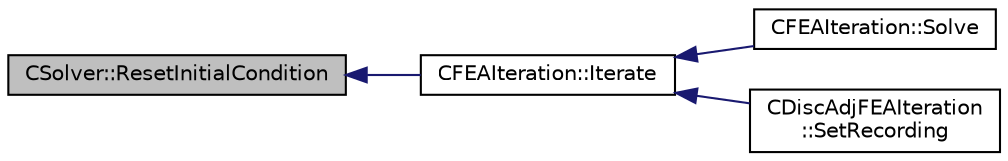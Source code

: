 digraph "CSolver::ResetInitialCondition"
{
  edge [fontname="Helvetica",fontsize="10",labelfontname="Helvetica",labelfontsize="10"];
  node [fontname="Helvetica",fontsize="10",shape=record];
  rankdir="LR";
  Node4166 [label="CSolver::ResetInitialCondition",height=0.2,width=0.4,color="black", fillcolor="grey75", style="filled", fontcolor="black"];
  Node4166 -> Node4167 [dir="back",color="midnightblue",fontsize="10",style="solid",fontname="Helvetica"];
  Node4167 [label="CFEAIteration::Iterate",height=0.2,width=0.4,color="black", fillcolor="white", style="filled",URL="$class_c_f_e_a_iteration.html#af34a9ca7d54a7b4c31ad4fb1a487a158",tooltip="Perform a single iteration for structural analysis using the Finite Element Method. "];
  Node4167 -> Node4168 [dir="back",color="midnightblue",fontsize="10",style="solid",fontname="Helvetica"];
  Node4168 [label="CFEAIteration::Solve",height=0.2,width=0.4,color="black", fillcolor="white", style="filled",URL="$class_c_f_e_a_iteration.html#a93300b80aae492f8f966c16652e83e08",tooltip="Iterate the structural system for a number of Inner_Iter iterations. "];
  Node4167 -> Node4169 [dir="back",color="midnightblue",fontsize="10",style="solid",fontname="Helvetica"];
  Node4169 [label="CDiscAdjFEAIteration\l::SetRecording",height=0.2,width=0.4,color="black", fillcolor="white", style="filled",URL="$class_c_disc_adj_f_e_a_iteration.html#ad5f0dcb01d13560ce5245301646dc3bd",tooltip="Record a single iteration of the direct FEM system. "];
}
